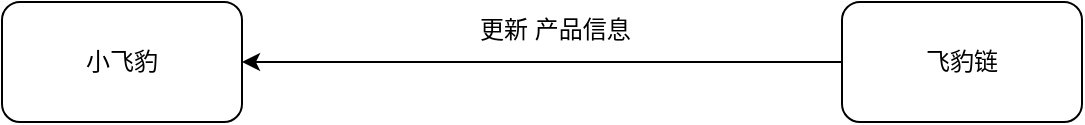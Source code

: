 <mxfile version="10.5.0" type="github"><diagram id="LukcNKAzUCRl0KIxJG0-" name="第 1 页"><mxGraphModel dx="1080" dy="452" grid="1" gridSize="10" guides="1" tooltips="1" connect="1" arrows="1" fold="1" page="1" pageScale="1" pageWidth="827" pageHeight="1169" math="0" shadow="0"><root><mxCell id="0"/><mxCell id="1" parent="0"/><mxCell id="vvtQAvc3IQ2FlFXwdNR--1" value="飞豹链" style="rounded=1;whiteSpace=wrap;html=1;" vertex="1" parent="1"><mxGeometry x="570" y="330" width="120" height="60" as="geometry"/></mxCell><mxCell id="vvtQAvc3IQ2FlFXwdNR--2" value="小飞豹" style="rounded=1;whiteSpace=wrap;html=1;" vertex="1" parent="1"><mxGeometry x="150" y="330" width="120" height="60" as="geometry"/></mxCell><mxCell id="vvtQAvc3IQ2FlFXwdNR--4" value="" style="endArrow=classic;html=1;entryX=1;entryY=0.5;entryDx=0;entryDy=0;exitX=0;exitY=0.5;exitDx=0;exitDy=0;" edge="1" parent="1" source="vvtQAvc3IQ2FlFXwdNR--1" target="vvtQAvc3IQ2FlFXwdNR--2"><mxGeometry width="50" height="50" relative="1" as="geometry"><mxPoint x="450" y="450" as="sourcePoint"/><mxPoint x="500" y="400" as="targetPoint"/></mxGeometry></mxCell><mxCell id="vvtQAvc3IQ2FlFXwdNR--5" value="更新 产品信息" style="text;html=1;resizable=0;points=[];autosize=1;align=left;verticalAlign=top;spacingTop=-4;" vertex="1" parent="1"><mxGeometry x="387" y="334" width="90" height="20" as="geometry"/></mxCell></root></mxGraphModel></diagram></mxfile>